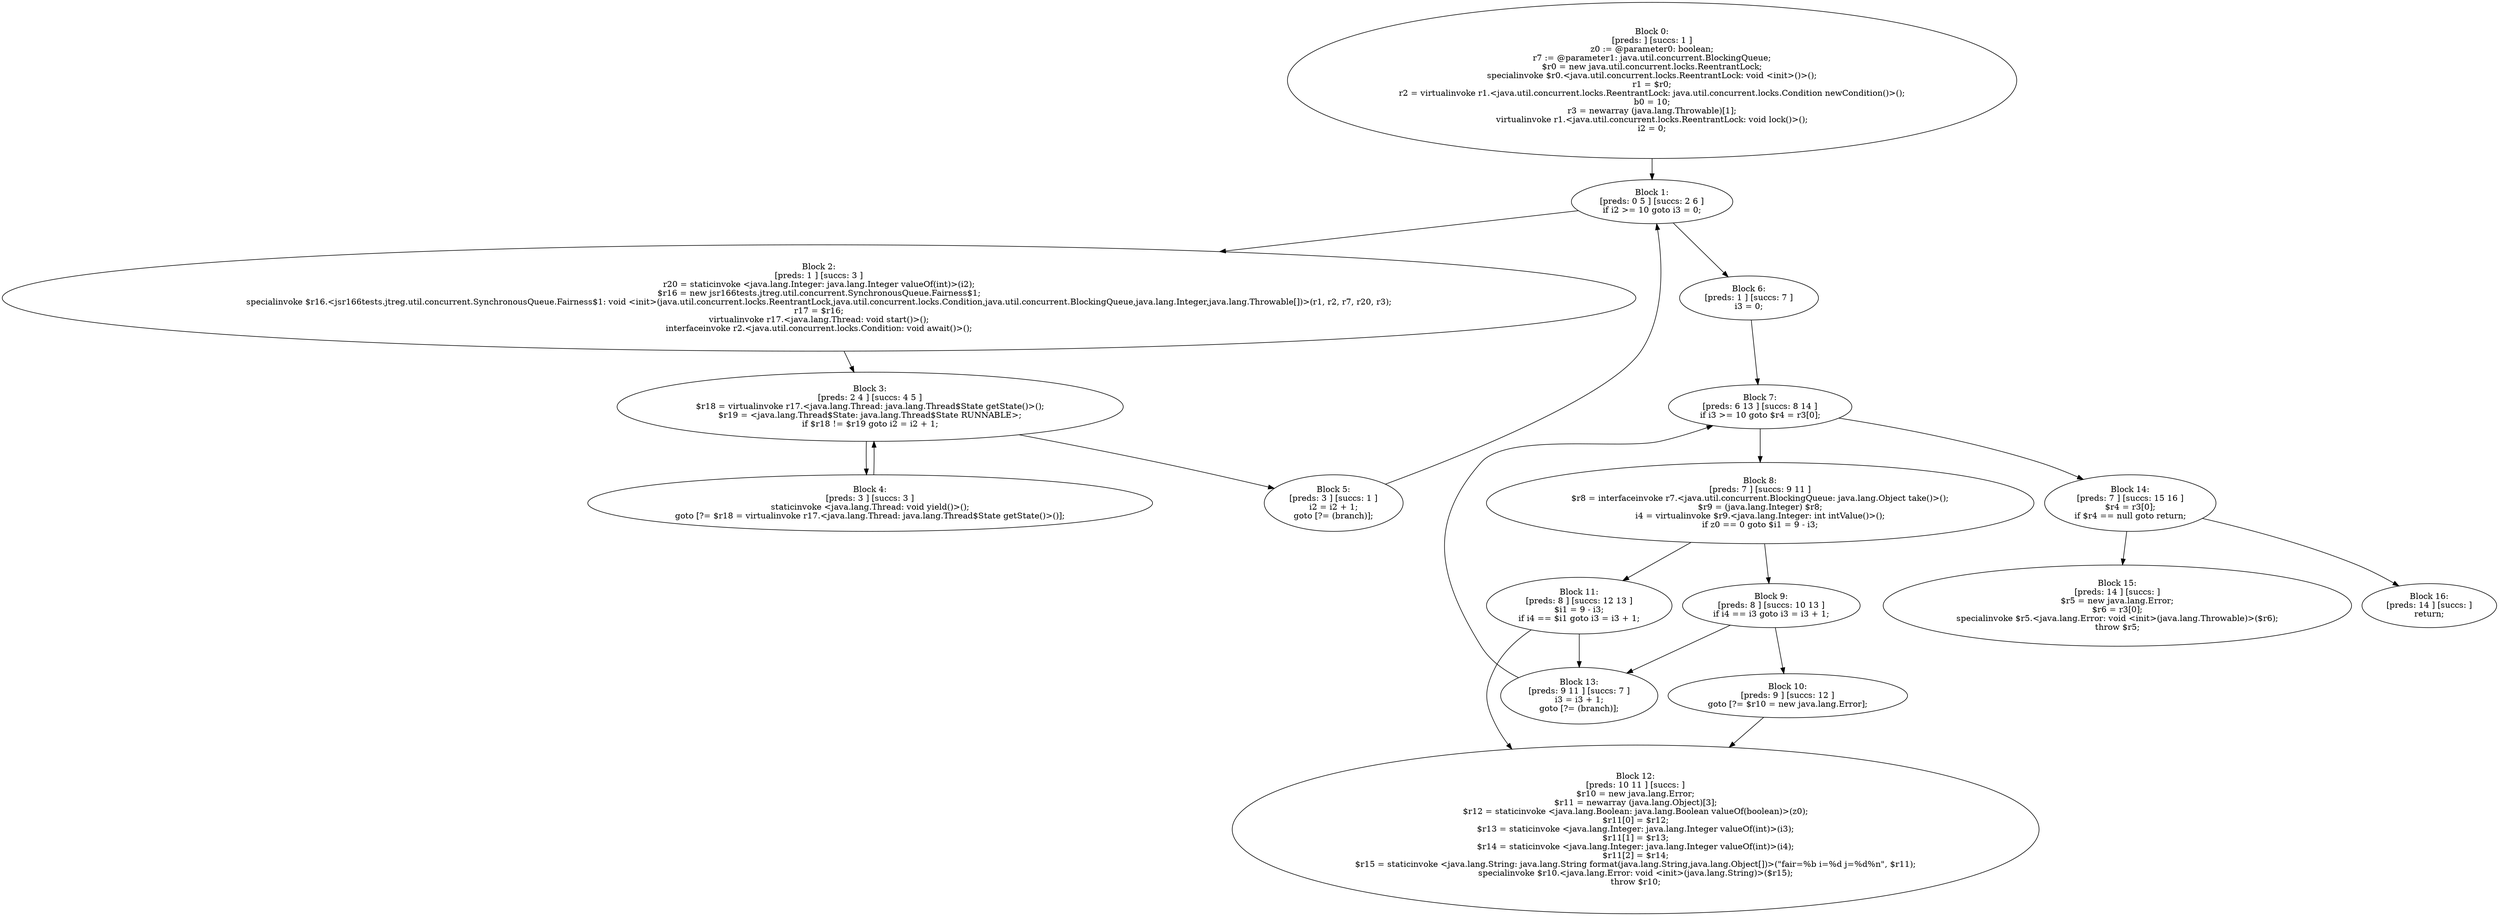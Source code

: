 digraph "unitGraph" {
    "Block 0:
[preds: ] [succs: 1 ]
z0 := @parameter0: boolean;
r7 := @parameter1: java.util.concurrent.BlockingQueue;
$r0 = new java.util.concurrent.locks.ReentrantLock;
specialinvoke $r0.<java.util.concurrent.locks.ReentrantLock: void <init>()>();
r1 = $r0;
r2 = virtualinvoke r1.<java.util.concurrent.locks.ReentrantLock: java.util.concurrent.locks.Condition newCondition()>();
b0 = 10;
r3 = newarray (java.lang.Throwable)[1];
virtualinvoke r1.<java.util.concurrent.locks.ReentrantLock: void lock()>();
i2 = 0;
"
    "Block 1:
[preds: 0 5 ] [succs: 2 6 ]
if i2 >= 10 goto i3 = 0;
"
    "Block 2:
[preds: 1 ] [succs: 3 ]
r20 = staticinvoke <java.lang.Integer: java.lang.Integer valueOf(int)>(i2);
$r16 = new jsr166tests.jtreg.util.concurrent.SynchronousQueue.Fairness$1;
specialinvoke $r16.<jsr166tests.jtreg.util.concurrent.SynchronousQueue.Fairness$1: void <init>(java.util.concurrent.locks.ReentrantLock,java.util.concurrent.locks.Condition,java.util.concurrent.BlockingQueue,java.lang.Integer,java.lang.Throwable[])>(r1, r2, r7, r20, r3);
r17 = $r16;
virtualinvoke r17.<java.lang.Thread: void start()>();
interfaceinvoke r2.<java.util.concurrent.locks.Condition: void await()>();
"
    "Block 3:
[preds: 2 4 ] [succs: 4 5 ]
$r18 = virtualinvoke r17.<java.lang.Thread: java.lang.Thread$State getState()>();
$r19 = <java.lang.Thread$State: java.lang.Thread$State RUNNABLE>;
if $r18 != $r19 goto i2 = i2 + 1;
"
    "Block 4:
[preds: 3 ] [succs: 3 ]
staticinvoke <java.lang.Thread: void yield()>();
goto [?= $r18 = virtualinvoke r17.<java.lang.Thread: java.lang.Thread$State getState()>()];
"
    "Block 5:
[preds: 3 ] [succs: 1 ]
i2 = i2 + 1;
goto [?= (branch)];
"
    "Block 6:
[preds: 1 ] [succs: 7 ]
i3 = 0;
"
    "Block 7:
[preds: 6 13 ] [succs: 8 14 ]
if i3 >= 10 goto $r4 = r3[0];
"
    "Block 8:
[preds: 7 ] [succs: 9 11 ]
$r8 = interfaceinvoke r7.<java.util.concurrent.BlockingQueue: java.lang.Object take()>();
$r9 = (java.lang.Integer) $r8;
i4 = virtualinvoke $r9.<java.lang.Integer: int intValue()>();
if z0 == 0 goto $i1 = 9 - i3;
"
    "Block 9:
[preds: 8 ] [succs: 10 13 ]
if i4 == i3 goto i3 = i3 + 1;
"
    "Block 10:
[preds: 9 ] [succs: 12 ]
goto [?= $r10 = new java.lang.Error];
"
    "Block 11:
[preds: 8 ] [succs: 12 13 ]
$i1 = 9 - i3;
if i4 == $i1 goto i3 = i3 + 1;
"
    "Block 12:
[preds: 10 11 ] [succs: ]
$r10 = new java.lang.Error;
$r11 = newarray (java.lang.Object)[3];
$r12 = staticinvoke <java.lang.Boolean: java.lang.Boolean valueOf(boolean)>(z0);
$r11[0] = $r12;
$r13 = staticinvoke <java.lang.Integer: java.lang.Integer valueOf(int)>(i3);
$r11[1] = $r13;
$r14 = staticinvoke <java.lang.Integer: java.lang.Integer valueOf(int)>(i4);
$r11[2] = $r14;
$r15 = staticinvoke <java.lang.String: java.lang.String format(java.lang.String,java.lang.Object[])>(\"fair=%b i=%d j=%d%n\", $r11);
specialinvoke $r10.<java.lang.Error: void <init>(java.lang.String)>($r15);
throw $r10;
"
    "Block 13:
[preds: 9 11 ] [succs: 7 ]
i3 = i3 + 1;
goto [?= (branch)];
"
    "Block 14:
[preds: 7 ] [succs: 15 16 ]
$r4 = r3[0];
if $r4 == null goto return;
"
    "Block 15:
[preds: 14 ] [succs: ]
$r5 = new java.lang.Error;
$r6 = r3[0];
specialinvoke $r5.<java.lang.Error: void <init>(java.lang.Throwable)>($r6);
throw $r5;
"
    "Block 16:
[preds: 14 ] [succs: ]
return;
"
    "Block 0:
[preds: ] [succs: 1 ]
z0 := @parameter0: boolean;
r7 := @parameter1: java.util.concurrent.BlockingQueue;
$r0 = new java.util.concurrent.locks.ReentrantLock;
specialinvoke $r0.<java.util.concurrent.locks.ReentrantLock: void <init>()>();
r1 = $r0;
r2 = virtualinvoke r1.<java.util.concurrent.locks.ReentrantLock: java.util.concurrent.locks.Condition newCondition()>();
b0 = 10;
r3 = newarray (java.lang.Throwable)[1];
virtualinvoke r1.<java.util.concurrent.locks.ReentrantLock: void lock()>();
i2 = 0;
"->"Block 1:
[preds: 0 5 ] [succs: 2 6 ]
if i2 >= 10 goto i3 = 0;
";
    "Block 1:
[preds: 0 5 ] [succs: 2 6 ]
if i2 >= 10 goto i3 = 0;
"->"Block 2:
[preds: 1 ] [succs: 3 ]
r20 = staticinvoke <java.lang.Integer: java.lang.Integer valueOf(int)>(i2);
$r16 = new jsr166tests.jtreg.util.concurrent.SynchronousQueue.Fairness$1;
specialinvoke $r16.<jsr166tests.jtreg.util.concurrent.SynchronousQueue.Fairness$1: void <init>(java.util.concurrent.locks.ReentrantLock,java.util.concurrent.locks.Condition,java.util.concurrent.BlockingQueue,java.lang.Integer,java.lang.Throwable[])>(r1, r2, r7, r20, r3);
r17 = $r16;
virtualinvoke r17.<java.lang.Thread: void start()>();
interfaceinvoke r2.<java.util.concurrent.locks.Condition: void await()>();
";
    "Block 1:
[preds: 0 5 ] [succs: 2 6 ]
if i2 >= 10 goto i3 = 0;
"->"Block 6:
[preds: 1 ] [succs: 7 ]
i3 = 0;
";
    "Block 2:
[preds: 1 ] [succs: 3 ]
r20 = staticinvoke <java.lang.Integer: java.lang.Integer valueOf(int)>(i2);
$r16 = new jsr166tests.jtreg.util.concurrent.SynchronousQueue.Fairness$1;
specialinvoke $r16.<jsr166tests.jtreg.util.concurrent.SynchronousQueue.Fairness$1: void <init>(java.util.concurrent.locks.ReentrantLock,java.util.concurrent.locks.Condition,java.util.concurrent.BlockingQueue,java.lang.Integer,java.lang.Throwable[])>(r1, r2, r7, r20, r3);
r17 = $r16;
virtualinvoke r17.<java.lang.Thread: void start()>();
interfaceinvoke r2.<java.util.concurrent.locks.Condition: void await()>();
"->"Block 3:
[preds: 2 4 ] [succs: 4 5 ]
$r18 = virtualinvoke r17.<java.lang.Thread: java.lang.Thread$State getState()>();
$r19 = <java.lang.Thread$State: java.lang.Thread$State RUNNABLE>;
if $r18 != $r19 goto i2 = i2 + 1;
";
    "Block 3:
[preds: 2 4 ] [succs: 4 5 ]
$r18 = virtualinvoke r17.<java.lang.Thread: java.lang.Thread$State getState()>();
$r19 = <java.lang.Thread$State: java.lang.Thread$State RUNNABLE>;
if $r18 != $r19 goto i2 = i2 + 1;
"->"Block 4:
[preds: 3 ] [succs: 3 ]
staticinvoke <java.lang.Thread: void yield()>();
goto [?= $r18 = virtualinvoke r17.<java.lang.Thread: java.lang.Thread$State getState()>()];
";
    "Block 3:
[preds: 2 4 ] [succs: 4 5 ]
$r18 = virtualinvoke r17.<java.lang.Thread: java.lang.Thread$State getState()>();
$r19 = <java.lang.Thread$State: java.lang.Thread$State RUNNABLE>;
if $r18 != $r19 goto i2 = i2 + 1;
"->"Block 5:
[preds: 3 ] [succs: 1 ]
i2 = i2 + 1;
goto [?= (branch)];
";
    "Block 4:
[preds: 3 ] [succs: 3 ]
staticinvoke <java.lang.Thread: void yield()>();
goto [?= $r18 = virtualinvoke r17.<java.lang.Thread: java.lang.Thread$State getState()>()];
"->"Block 3:
[preds: 2 4 ] [succs: 4 5 ]
$r18 = virtualinvoke r17.<java.lang.Thread: java.lang.Thread$State getState()>();
$r19 = <java.lang.Thread$State: java.lang.Thread$State RUNNABLE>;
if $r18 != $r19 goto i2 = i2 + 1;
";
    "Block 5:
[preds: 3 ] [succs: 1 ]
i2 = i2 + 1;
goto [?= (branch)];
"->"Block 1:
[preds: 0 5 ] [succs: 2 6 ]
if i2 >= 10 goto i3 = 0;
";
    "Block 6:
[preds: 1 ] [succs: 7 ]
i3 = 0;
"->"Block 7:
[preds: 6 13 ] [succs: 8 14 ]
if i3 >= 10 goto $r4 = r3[0];
";
    "Block 7:
[preds: 6 13 ] [succs: 8 14 ]
if i3 >= 10 goto $r4 = r3[0];
"->"Block 8:
[preds: 7 ] [succs: 9 11 ]
$r8 = interfaceinvoke r7.<java.util.concurrent.BlockingQueue: java.lang.Object take()>();
$r9 = (java.lang.Integer) $r8;
i4 = virtualinvoke $r9.<java.lang.Integer: int intValue()>();
if z0 == 0 goto $i1 = 9 - i3;
";
    "Block 7:
[preds: 6 13 ] [succs: 8 14 ]
if i3 >= 10 goto $r4 = r3[0];
"->"Block 14:
[preds: 7 ] [succs: 15 16 ]
$r4 = r3[0];
if $r4 == null goto return;
";
    "Block 8:
[preds: 7 ] [succs: 9 11 ]
$r8 = interfaceinvoke r7.<java.util.concurrent.BlockingQueue: java.lang.Object take()>();
$r9 = (java.lang.Integer) $r8;
i4 = virtualinvoke $r9.<java.lang.Integer: int intValue()>();
if z0 == 0 goto $i1 = 9 - i3;
"->"Block 9:
[preds: 8 ] [succs: 10 13 ]
if i4 == i3 goto i3 = i3 + 1;
";
    "Block 8:
[preds: 7 ] [succs: 9 11 ]
$r8 = interfaceinvoke r7.<java.util.concurrent.BlockingQueue: java.lang.Object take()>();
$r9 = (java.lang.Integer) $r8;
i4 = virtualinvoke $r9.<java.lang.Integer: int intValue()>();
if z0 == 0 goto $i1 = 9 - i3;
"->"Block 11:
[preds: 8 ] [succs: 12 13 ]
$i1 = 9 - i3;
if i4 == $i1 goto i3 = i3 + 1;
";
    "Block 9:
[preds: 8 ] [succs: 10 13 ]
if i4 == i3 goto i3 = i3 + 1;
"->"Block 10:
[preds: 9 ] [succs: 12 ]
goto [?= $r10 = new java.lang.Error];
";
    "Block 9:
[preds: 8 ] [succs: 10 13 ]
if i4 == i3 goto i3 = i3 + 1;
"->"Block 13:
[preds: 9 11 ] [succs: 7 ]
i3 = i3 + 1;
goto [?= (branch)];
";
    "Block 10:
[preds: 9 ] [succs: 12 ]
goto [?= $r10 = new java.lang.Error];
"->"Block 12:
[preds: 10 11 ] [succs: ]
$r10 = new java.lang.Error;
$r11 = newarray (java.lang.Object)[3];
$r12 = staticinvoke <java.lang.Boolean: java.lang.Boolean valueOf(boolean)>(z0);
$r11[0] = $r12;
$r13 = staticinvoke <java.lang.Integer: java.lang.Integer valueOf(int)>(i3);
$r11[1] = $r13;
$r14 = staticinvoke <java.lang.Integer: java.lang.Integer valueOf(int)>(i4);
$r11[2] = $r14;
$r15 = staticinvoke <java.lang.String: java.lang.String format(java.lang.String,java.lang.Object[])>(\"fair=%b i=%d j=%d%n\", $r11);
specialinvoke $r10.<java.lang.Error: void <init>(java.lang.String)>($r15);
throw $r10;
";
    "Block 11:
[preds: 8 ] [succs: 12 13 ]
$i1 = 9 - i3;
if i4 == $i1 goto i3 = i3 + 1;
"->"Block 12:
[preds: 10 11 ] [succs: ]
$r10 = new java.lang.Error;
$r11 = newarray (java.lang.Object)[3];
$r12 = staticinvoke <java.lang.Boolean: java.lang.Boolean valueOf(boolean)>(z0);
$r11[0] = $r12;
$r13 = staticinvoke <java.lang.Integer: java.lang.Integer valueOf(int)>(i3);
$r11[1] = $r13;
$r14 = staticinvoke <java.lang.Integer: java.lang.Integer valueOf(int)>(i4);
$r11[2] = $r14;
$r15 = staticinvoke <java.lang.String: java.lang.String format(java.lang.String,java.lang.Object[])>(\"fair=%b i=%d j=%d%n\", $r11);
specialinvoke $r10.<java.lang.Error: void <init>(java.lang.String)>($r15);
throw $r10;
";
    "Block 11:
[preds: 8 ] [succs: 12 13 ]
$i1 = 9 - i3;
if i4 == $i1 goto i3 = i3 + 1;
"->"Block 13:
[preds: 9 11 ] [succs: 7 ]
i3 = i3 + 1;
goto [?= (branch)];
";
    "Block 13:
[preds: 9 11 ] [succs: 7 ]
i3 = i3 + 1;
goto [?= (branch)];
"->"Block 7:
[preds: 6 13 ] [succs: 8 14 ]
if i3 >= 10 goto $r4 = r3[0];
";
    "Block 14:
[preds: 7 ] [succs: 15 16 ]
$r4 = r3[0];
if $r4 == null goto return;
"->"Block 15:
[preds: 14 ] [succs: ]
$r5 = new java.lang.Error;
$r6 = r3[0];
specialinvoke $r5.<java.lang.Error: void <init>(java.lang.Throwable)>($r6);
throw $r5;
";
    "Block 14:
[preds: 7 ] [succs: 15 16 ]
$r4 = r3[0];
if $r4 == null goto return;
"->"Block 16:
[preds: 14 ] [succs: ]
return;
";
}
